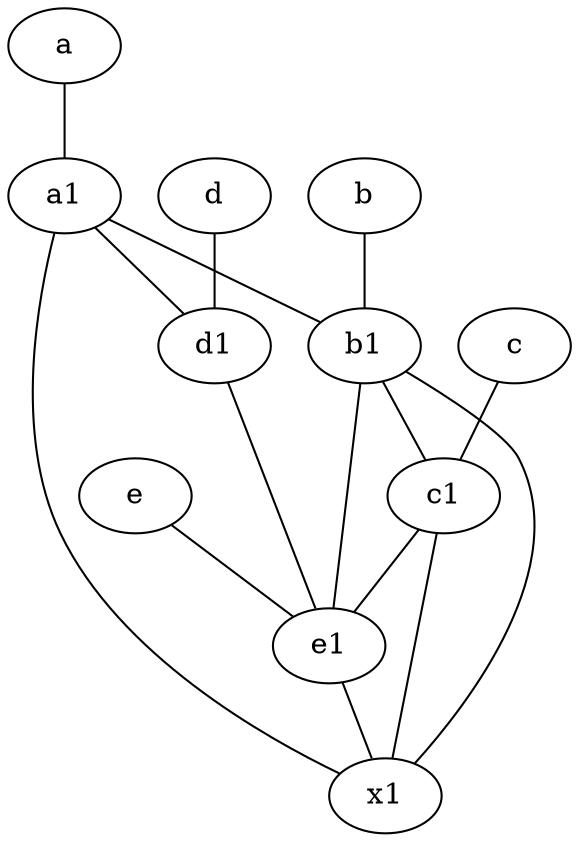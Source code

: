 graph {
	node [labelfontsize=50]
	c1 [labelfontsize=50 pos="4.5,3!"]
	a [labelfontsize=50 pos="8,2!"]
	e1 [labelfontsize=50 pos="7,7!"]
	x1 [labelfontsize=50]
	c [labelfontsize=50 pos="4.5,2!"]
	d1 [labelfontsize=50 pos="3,5!"]
	a1 [labelfontsize=50 pos="8,3!"]
	b1 [labelfontsize=50 pos="9,4!"]
	b [labelfontsize=50 pos="10,4!"]
	e [labelfontsize=50 pos="7,9!"]
	d [labelfontsize=50 pos="2,5!"]
	b1 -- c1
	e1 -- x1
	c1 -- e1
	d1 -- e1
	d -- d1
	c1 -- x1
	b1 -- e1
	c -- c1
	a1 -- x1
	a1 -- b1
	b -- b1
	a -- a1
	b1 -- x1
	a1 -- d1
	e -- e1
}
